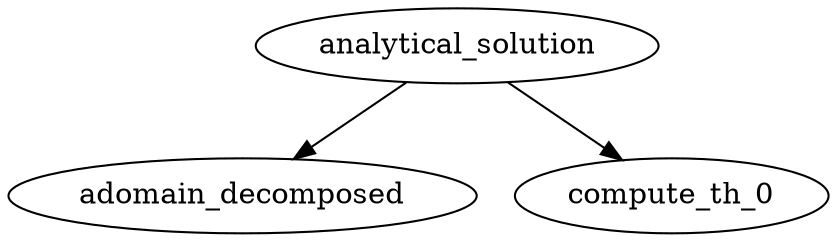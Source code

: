 /* Created by mdot for Matlab */
digraph m2html {
  analytical_solution -> adomain_decomposed;
  analytical_solution -> compute_th_0;

  adomain_decomposed [URL="adomain_decomposed.html"];
  analytical_solution [URL="analytical_solution.html"];
  compute_th_0 [URL="compute_th_0.html"];
}